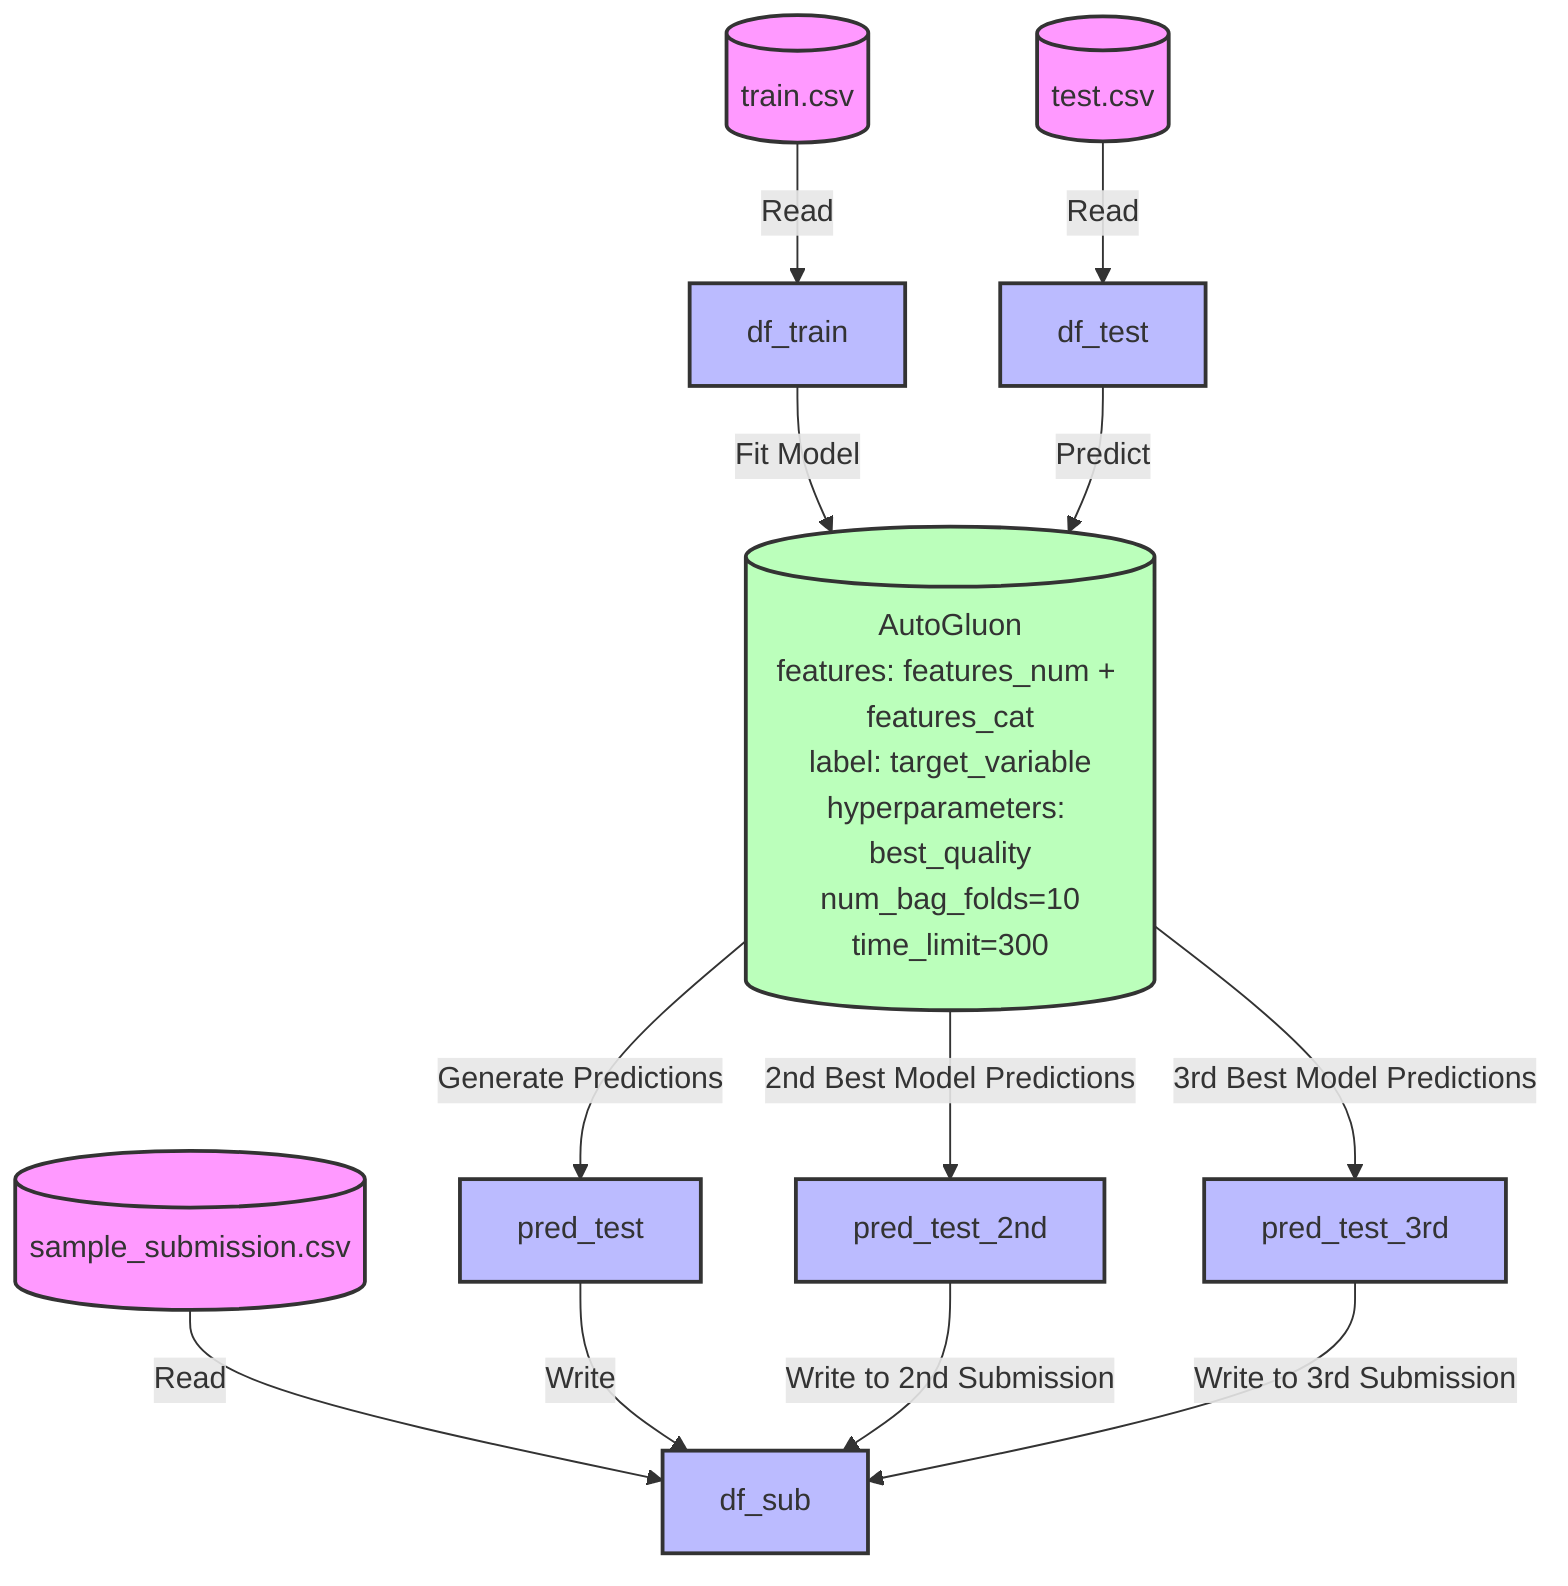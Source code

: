 flowchart TD

%% Data Sources
A1[("train.csv")]:::source -->|Read| B1[df_train]
A2[("test.csv")]:::source -->|Read| B2[df_test]
A3[("sample_submission.csv")]:::source -->|Read| B3[df_sub]

%% Data Variables
B1[df_train]:::variable -->|Fit Model| D1[TabularPredictor]
B2[df_test]:::variable -->|Predict| D1
B3[df_sub]:::variable

%% Model
D1[("AutoGluon\nfeatures: features_num + features_cat\nlabel: target_variable\nhyperparameters: best_quality\nnum_bag_folds=10\ntime_limit=300")]:::mlmodel -->|Generate Predictions| E1[pred_test]
D1 -->|2nd Best Model Predictions| E2[pred_test_2nd]
D1 -->|3rd Best Model Predictions| E3[pred_test_3rd]

%% Predictions
E1[pred_test]:::variable -->|Write| B3[df_sub]
E2[pred_test_2nd]:::variable -->|Write to 2nd Submission| B3
E3[pred_test_3rd]:::variable -->|Write to 3rd Submission| B3

classDef source fill:#f9f,stroke:#333,stroke-width:2px;
classDef variable fill:#bbf,stroke:#333,stroke-width:2px;
classDef mlmodel fill:#bfb,stroke:#333,stroke-width:2px;